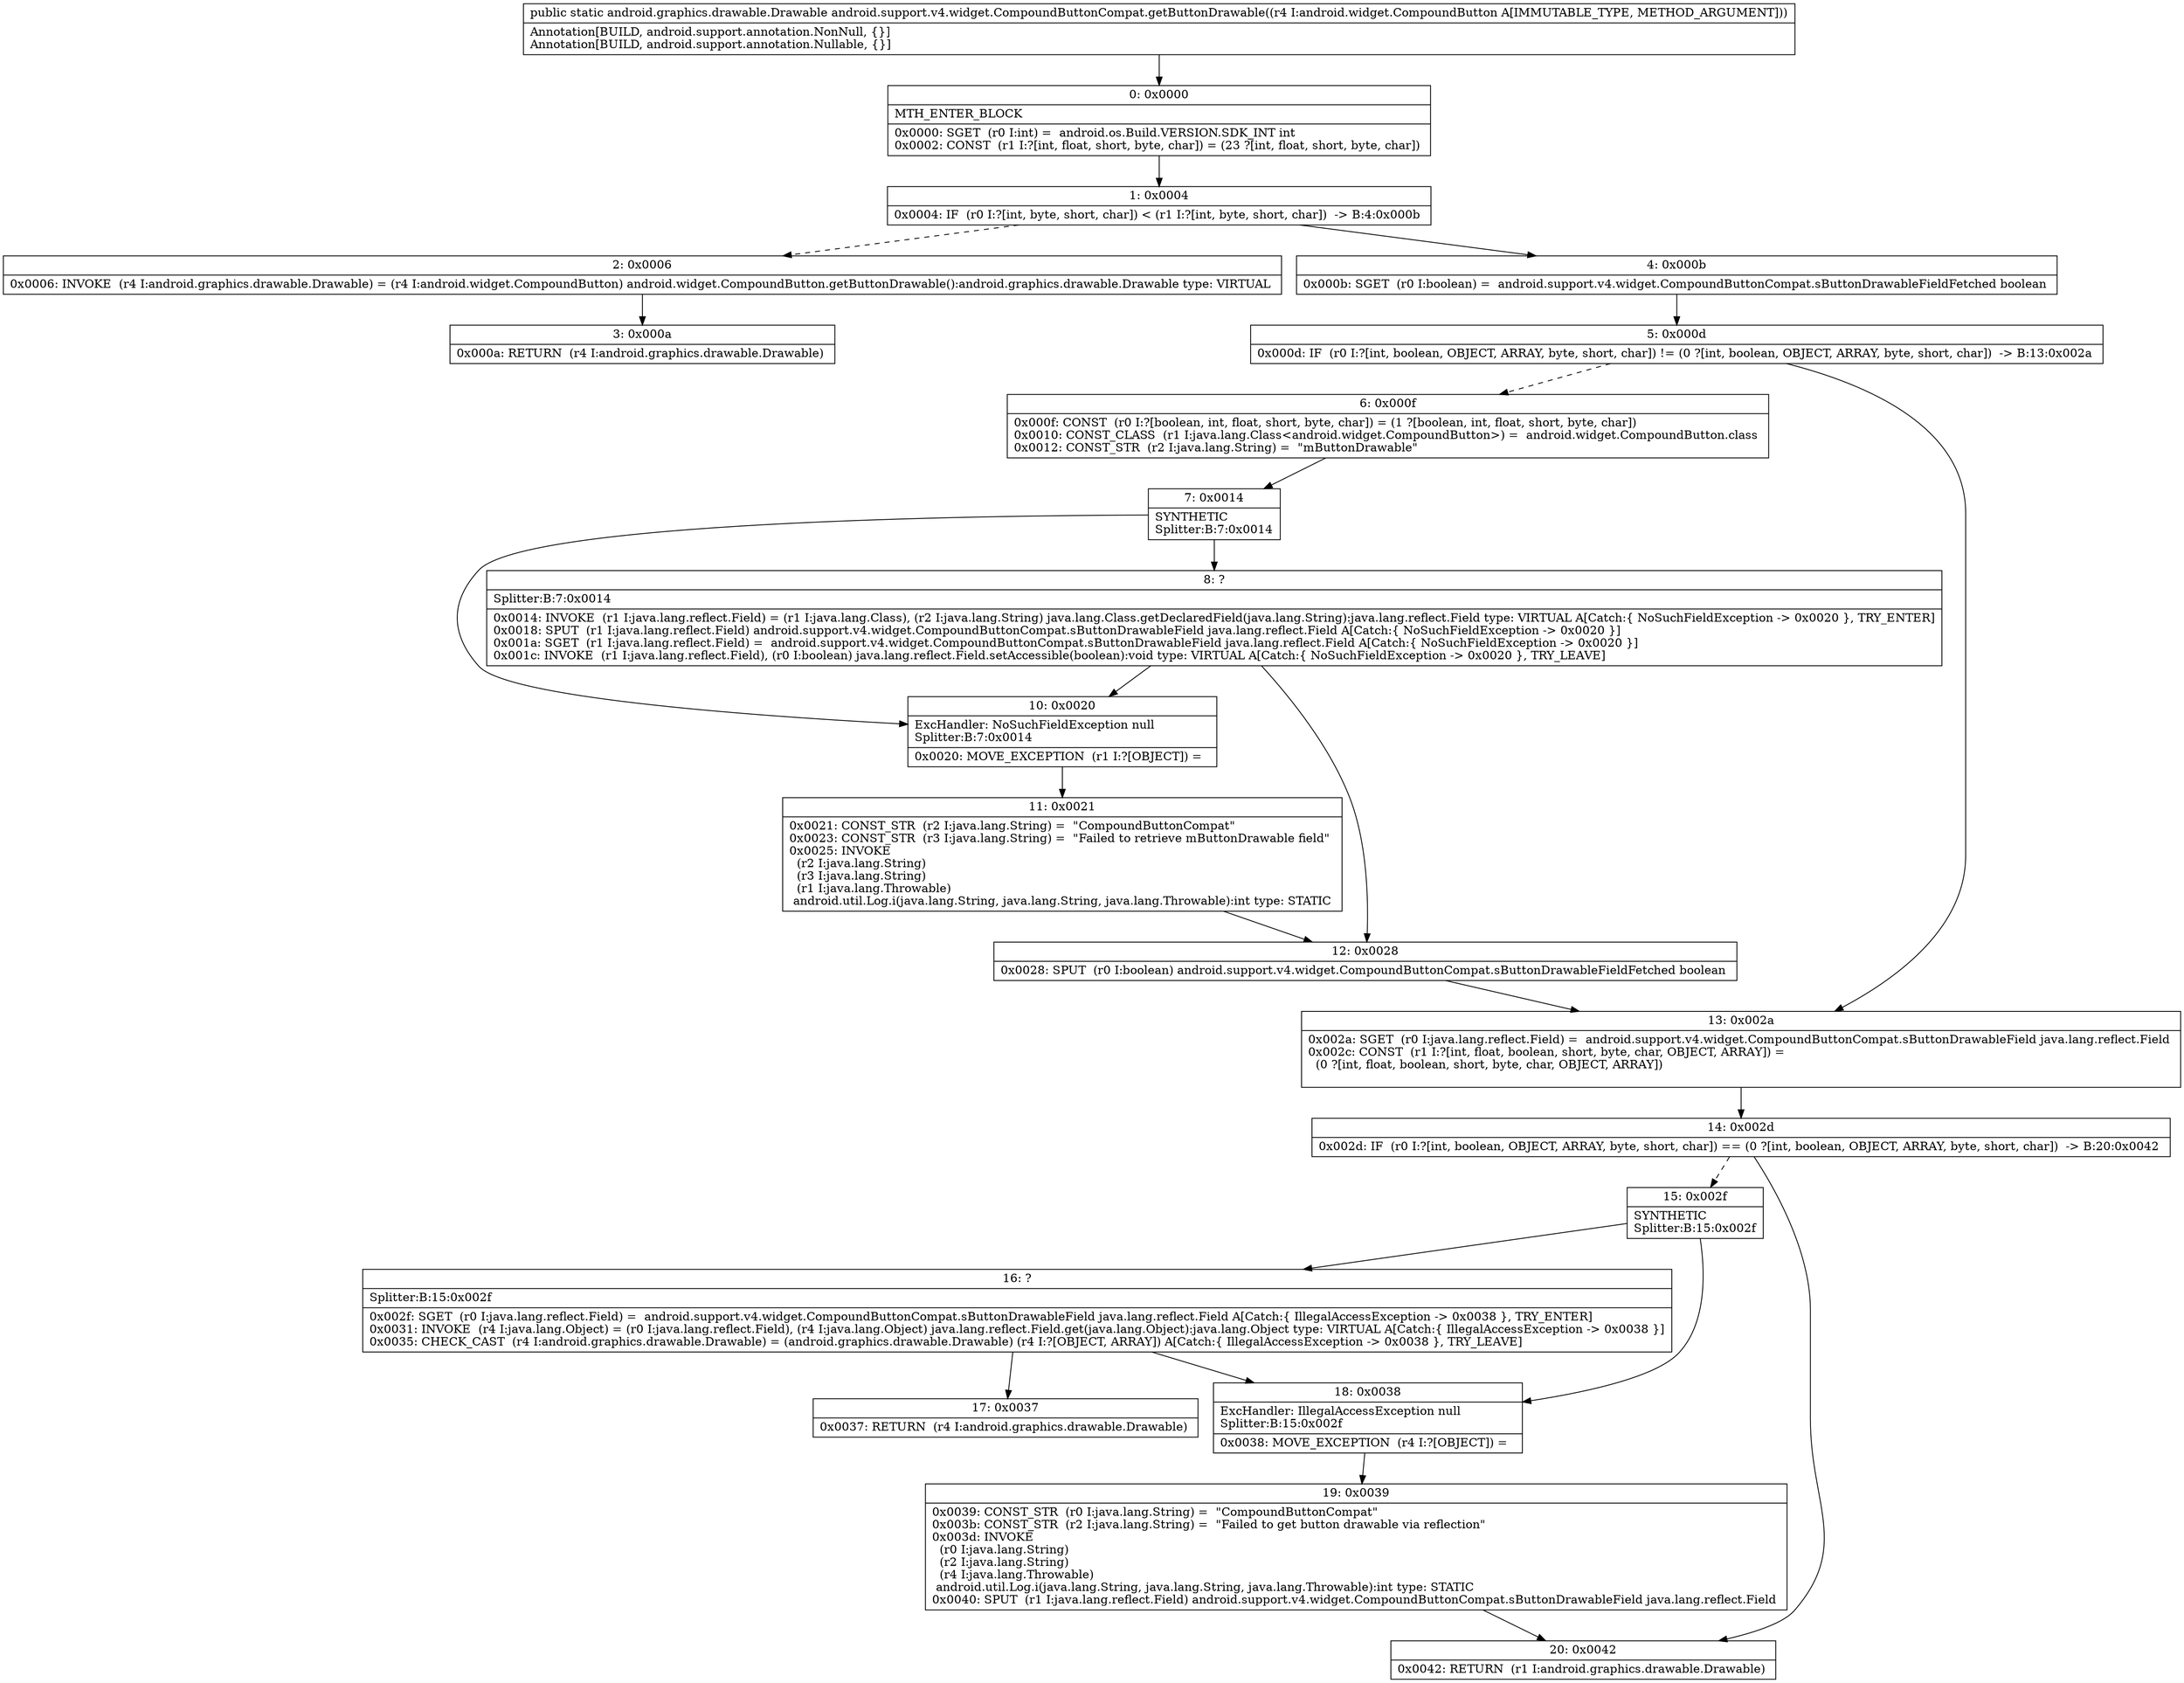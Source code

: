 digraph "CFG forandroid.support.v4.widget.CompoundButtonCompat.getButtonDrawable(Landroid\/widget\/CompoundButton;)Landroid\/graphics\/drawable\/Drawable;" {
Node_0 [shape=record,label="{0\:\ 0x0000|MTH_ENTER_BLOCK\l|0x0000: SGET  (r0 I:int) =  android.os.Build.VERSION.SDK_INT int \l0x0002: CONST  (r1 I:?[int, float, short, byte, char]) = (23 ?[int, float, short, byte, char]) \l}"];
Node_1 [shape=record,label="{1\:\ 0x0004|0x0004: IF  (r0 I:?[int, byte, short, char]) \< (r1 I:?[int, byte, short, char])  \-\> B:4:0x000b \l}"];
Node_2 [shape=record,label="{2\:\ 0x0006|0x0006: INVOKE  (r4 I:android.graphics.drawable.Drawable) = (r4 I:android.widget.CompoundButton) android.widget.CompoundButton.getButtonDrawable():android.graphics.drawable.Drawable type: VIRTUAL \l}"];
Node_3 [shape=record,label="{3\:\ 0x000a|0x000a: RETURN  (r4 I:android.graphics.drawable.Drawable) \l}"];
Node_4 [shape=record,label="{4\:\ 0x000b|0x000b: SGET  (r0 I:boolean) =  android.support.v4.widget.CompoundButtonCompat.sButtonDrawableFieldFetched boolean \l}"];
Node_5 [shape=record,label="{5\:\ 0x000d|0x000d: IF  (r0 I:?[int, boolean, OBJECT, ARRAY, byte, short, char]) != (0 ?[int, boolean, OBJECT, ARRAY, byte, short, char])  \-\> B:13:0x002a \l}"];
Node_6 [shape=record,label="{6\:\ 0x000f|0x000f: CONST  (r0 I:?[boolean, int, float, short, byte, char]) = (1 ?[boolean, int, float, short, byte, char]) \l0x0010: CONST_CLASS  (r1 I:java.lang.Class\<android.widget.CompoundButton\>) =  android.widget.CompoundButton.class \l0x0012: CONST_STR  (r2 I:java.lang.String) =  \"mButtonDrawable\" \l}"];
Node_7 [shape=record,label="{7\:\ 0x0014|SYNTHETIC\lSplitter:B:7:0x0014\l}"];
Node_8 [shape=record,label="{8\:\ ?|Splitter:B:7:0x0014\l|0x0014: INVOKE  (r1 I:java.lang.reflect.Field) = (r1 I:java.lang.Class), (r2 I:java.lang.String) java.lang.Class.getDeclaredField(java.lang.String):java.lang.reflect.Field type: VIRTUAL A[Catch:\{ NoSuchFieldException \-\> 0x0020 \}, TRY_ENTER]\l0x0018: SPUT  (r1 I:java.lang.reflect.Field) android.support.v4.widget.CompoundButtonCompat.sButtonDrawableField java.lang.reflect.Field A[Catch:\{ NoSuchFieldException \-\> 0x0020 \}]\l0x001a: SGET  (r1 I:java.lang.reflect.Field) =  android.support.v4.widget.CompoundButtonCompat.sButtonDrawableField java.lang.reflect.Field A[Catch:\{ NoSuchFieldException \-\> 0x0020 \}]\l0x001c: INVOKE  (r1 I:java.lang.reflect.Field), (r0 I:boolean) java.lang.reflect.Field.setAccessible(boolean):void type: VIRTUAL A[Catch:\{ NoSuchFieldException \-\> 0x0020 \}, TRY_LEAVE]\l}"];
Node_10 [shape=record,label="{10\:\ 0x0020|ExcHandler: NoSuchFieldException null\lSplitter:B:7:0x0014\l|0x0020: MOVE_EXCEPTION  (r1 I:?[OBJECT]) =  \l}"];
Node_11 [shape=record,label="{11\:\ 0x0021|0x0021: CONST_STR  (r2 I:java.lang.String) =  \"CompoundButtonCompat\" \l0x0023: CONST_STR  (r3 I:java.lang.String) =  \"Failed to retrieve mButtonDrawable field\" \l0x0025: INVOKE  \l  (r2 I:java.lang.String)\l  (r3 I:java.lang.String)\l  (r1 I:java.lang.Throwable)\l android.util.Log.i(java.lang.String, java.lang.String, java.lang.Throwable):int type: STATIC \l}"];
Node_12 [shape=record,label="{12\:\ 0x0028|0x0028: SPUT  (r0 I:boolean) android.support.v4.widget.CompoundButtonCompat.sButtonDrawableFieldFetched boolean \l}"];
Node_13 [shape=record,label="{13\:\ 0x002a|0x002a: SGET  (r0 I:java.lang.reflect.Field) =  android.support.v4.widget.CompoundButtonCompat.sButtonDrawableField java.lang.reflect.Field \l0x002c: CONST  (r1 I:?[int, float, boolean, short, byte, char, OBJECT, ARRAY]) = \l  (0 ?[int, float, boolean, short, byte, char, OBJECT, ARRAY])\l \l}"];
Node_14 [shape=record,label="{14\:\ 0x002d|0x002d: IF  (r0 I:?[int, boolean, OBJECT, ARRAY, byte, short, char]) == (0 ?[int, boolean, OBJECT, ARRAY, byte, short, char])  \-\> B:20:0x0042 \l}"];
Node_15 [shape=record,label="{15\:\ 0x002f|SYNTHETIC\lSplitter:B:15:0x002f\l}"];
Node_16 [shape=record,label="{16\:\ ?|Splitter:B:15:0x002f\l|0x002f: SGET  (r0 I:java.lang.reflect.Field) =  android.support.v4.widget.CompoundButtonCompat.sButtonDrawableField java.lang.reflect.Field A[Catch:\{ IllegalAccessException \-\> 0x0038 \}, TRY_ENTER]\l0x0031: INVOKE  (r4 I:java.lang.Object) = (r0 I:java.lang.reflect.Field), (r4 I:java.lang.Object) java.lang.reflect.Field.get(java.lang.Object):java.lang.Object type: VIRTUAL A[Catch:\{ IllegalAccessException \-\> 0x0038 \}]\l0x0035: CHECK_CAST  (r4 I:android.graphics.drawable.Drawable) = (android.graphics.drawable.Drawable) (r4 I:?[OBJECT, ARRAY]) A[Catch:\{ IllegalAccessException \-\> 0x0038 \}, TRY_LEAVE]\l}"];
Node_17 [shape=record,label="{17\:\ 0x0037|0x0037: RETURN  (r4 I:android.graphics.drawable.Drawable) \l}"];
Node_18 [shape=record,label="{18\:\ 0x0038|ExcHandler: IllegalAccessException null\lSplitter:B:15:0x002f\l|0x0038: MOVE_EXCEPTION  (r4 I:?[OBJECT]) =  \l}"];
Node_19 [shape=record,label="{19\:\ 0x0039|0x0039: CONST_STR  (r0 I:java.lang.String) =  \"CompoundButtonCompat\" \l0x003b: CONST_STR  (r2 I:java.lang.String) =  \"Failed to get button drawable via reflection\" \l0x003d: INVOKE  \l  (r0 I:java.lang.String)\l  (r2 I:java.lang.String)\l  (r4 I:java.lang.Throwable)\l android.util.Log.i(java.lang.String, java.lang.String, java.lang.Throwable):int type: STATIC \l0x0040: SPUT  (r1 I:java.lang.reflect.Field) android.support.v4.widget.CompoundButtonCompat.sButtonDrawableField java.lang.reflect.Field \l}"];
Node_20 [shape=record,label="{20\:\ 0x0042|0x0042: RETURN  (r1 I:android.graphics.drawable.Drawable) \l}"];
MethodNode[shape=record,label="{public static android.graphics.drawable.Drawable android.support.v4.widget.CompoundButtonCompat.getButtonDrawable((r4 I:android.widget.CompoundButton A[IMMUTABLE_TYPE, METHOD_ARGUMENT]))  | Annotation[BUILD, android.support.annotation.NonNull, \{\}]\lAnnotation[BUILD, android.support.annotation.Nullable, \{\}]\l}"];
MethodNode -> Node_0;
Node_0 -> Node_1;
Node_1 -> Node_2[style=dashed];
Node_1 -> Node_4;
Node_2 -> Node_3;
Node_4 -> Node_5;
Node_5 -> Node_6[style=dashed];
Node_5 -> Node_13;
Node_6 -> Node_7;
Node_7 -> Node_8;
Node_7 -> Node_10;
Node_8 -> Node_10;
Node_8 -> Node_12;
Node_10 -> Node_11;
Node_11 -> Node_12;
Node_12 -> Node_13;
Node_13 -> Node_14;
Node_14 -> Node_15[style=dashed];
Node_14 -> Node_20;
Node_15 -> Node_16;
Node_15 -> Node_18;
Node_16 -> Node_17;
Node_16 -> Node_18;
Node_18 -> Node_19;
Node_19 -> Node_20;
}

